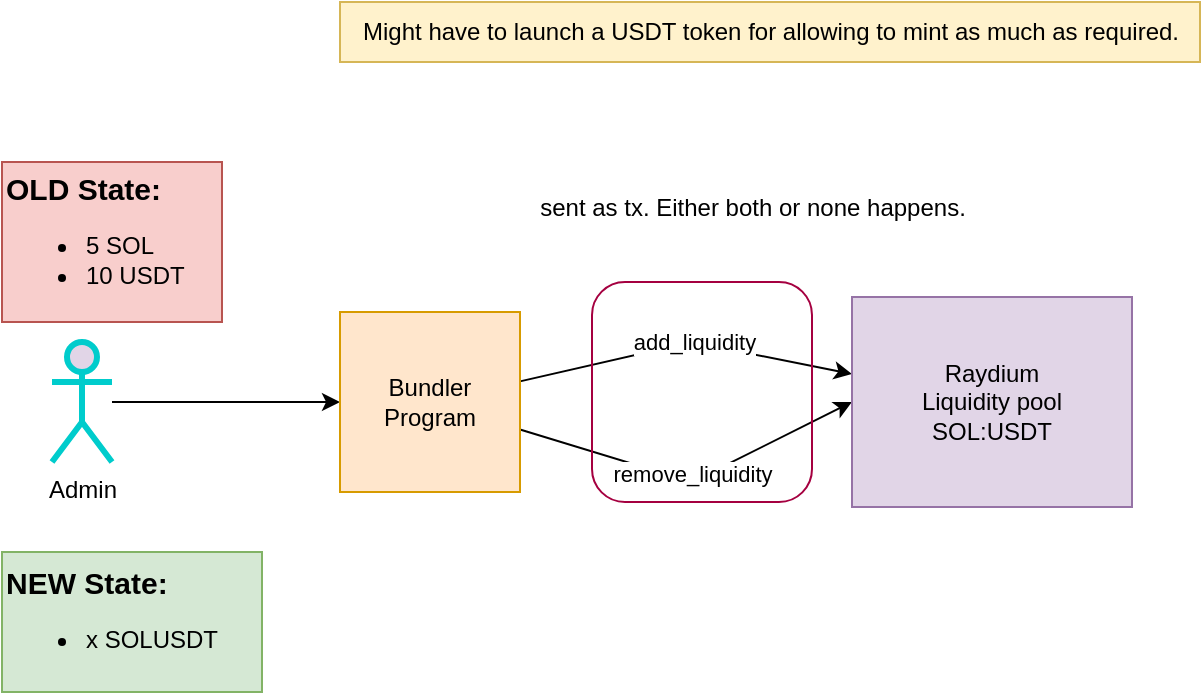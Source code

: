 <mxfile version="24.7.17" pages="2">
  <diagram name="CPI" id="DPqmwmxjTJps-dN5RHPh">
    <mxGraphModel dx="934" dy="675" grid="1" gridSize="10" guides="1" tooltips="1" connect="1" arrows="1" fold="1" page="1" pageScale="1" pageWidth="827" pageHeight="1169" math="0" shadow="0">
      <root>
        <mxCell id="0" />
        <mxCell id="1" parent="0" />
        <mxCell id="Yw0mslZlFB8rCvq_Caig-3" style="edgeStyle=orthogonalEdgeStyle;rounded=0;orthogonalLoop=1;jettySize=auto;html=1;entryX=0;entryY=0.5;entryDx=0;entryDy=0;" edge="1" parent="1" source="Yw0mslZlFB8rCvq_Caig-1" target="Yw0mslZlFB8rCvq_Caig-4">
          <mxGeometry relative="1" as="geometry">
            <mxPoint x="320" y="220" as="targetPoint" />
          </mxGeometry>
        </mxCell>
        <mxCell id="Yw0mslZlFB8rCvq_Caig-1" value="Admin" style="shape=umlActor;verticalLabelPosition=bottom;verticalAlign=top;html=1;outlineConnect=0;strokeWidth=3;fillColor=#e1d5e7;strokeColor=#00CCCC;" vertex="1" parent="1">
          <mxGeometry x="180" y="190" width="30" height="60" as="geometry" />
        </mxCell>
        <mxCell id="Yw0mslZlFB8rCvq_Caig-7" style="rounded=0;orthogonalLoop=1;jettySize=auto;html=1;" edge="1" parent="1" source="Yw0mslZlFB8rCvq_Caig-4" target="Yw0mslZlFB8rCvq_Caig-5">
          <mxGeometry relative="1" as="geometry">
            <Array as="points">
              <mxPoint x="500" y="190" />
            </Array>
          </mxGeometry>
        </mxCell>
        <mxCell id="Yw0mslZlFB8rCvq_Caig-8" value="add_liquidity" style="edgeLabel;html=1;align=center;verticalAlign=middle;resizable=0;points=[];" vertex="1" connectable="0" parent="Yw0mslZlFB8rCvq_Caig-7">
          <mxGeometry x="-0.182" y="2" relative="1" as="geometry">
            <mxPoint x="19" y="-2" as="offset" />
          </mxGeometry>
        </mxCell>
        <mxCell id="Yw0mslZlFB8rCvq_Caig-9" style="rounded=0;orthogonalLoop=1;jettySize=auto;html=1;entryX=0;entryY=0.5;entryDx=0;entryDy=0;" edge="1" parent="1" source="Yw0mslZlFB8rCvq_Caig-4" target="Yw0mslZlFB8rCvq_Caig-5">
          <mxGeometry relative="1" as="geometry">
            <Array as="points">
              <mxPoint x="500" y="260" />
            </Array>
          </mxGeometry>
        </mxCell>
        <mxCell id="Yw0mslZlFB8rCvq_Caig-10" value="remove_liquidity" style="edgeLabel;html=1;align=center;verticalAlign=middle;resizable=0;points=[];" vertex="1" connectable="0" parent="Yw0mslZlFB8rCvq_Caig-9">
          <mxGeometry x="-0.213" y="-1" relative="1" as="geometry">
            <mxPoint x="19" as="offset" />
          </mxGeometry>
        </mxCell>
        <mxCell id="Yw0mslZlFB8rCvq_Caig-4" value="Bundler&lt;div&gt;Program&lt;/div&gt;" style="rounded=0;whiteSpace=wrap;html=1;fillColor=#ffe6cc;strokeColor=#d79b00;" vertex="1" parent="1">
          <mxGeometry x="324" y="175" width="90" height="90" as="geometry" />
        </mxCell>
        <mxCell id="Yw0mslZlFB8rCvq_Caig-5" value="Raydium&lt;div&gt;Liquidity pool&lt;/div&gt;&lt;div&gt;SOL:USDT&lt;/div&gt;" style="rounded=0;whiteSpace=wrap;html=1;fillColor=#e1d5e7;strokeColor=#9673a6;" vertex="1" parent="1">
          <mxGeometry x="580" y="167.5" width="140" height="105" as="geometry" />
        </mxCell>
        <mxCell id="Yw0mslZlFB8rCvq_Caig-6" value="Might have to launch a USDT token for allowing to mint as much as required." style="text;html=1;align=center;verticalAlign=middle;resizable=0;points=[];autosize=1;strokeColor=#d6b656;fillColor=#fff2cc;" vertex="1" parent="1">
          <mxGeometry x="324" y="20" width="430" height="30" as="geometry" />
        </mxCell>
        <mxCell id="Yw0mslZlFB8rCvq_Caig-11" value="&lt;div&gt;&lt;font style=&quot;font-size: 15px;&quot;&gt;&lt;b&gt;OLD State:&lt;/b&gt;&lt;/font&gt;&lt;/div&gt;&lt;ul&gt;&lt;li&gt;5 SOL&lt;/li&gt;&lt;li&gt;10 USDT&lt;/li&gt;&lt;/ul&gt;" style="text;html=1;align=left;verticalAlign=middle;resizable=0;points=[];autosize=1;strokeColor=#b85450;fillColor=#f8cecc;" vertex="1" parent="1">
          <mxGeometry x="155" y="100" width="110" height="80" as="geometry" />
        </mxCell>
        <mxCell id="Yw0mslZlFB8rCvq_Caig-13" value="&lt;div&gt;&lt;font style=&quot;font-size: 15px;&quot;&gt;&lt;b&gt;NEW State:&lt;/b&gt;&lt;/font&gt;&lt;/div&gt;&lt;ul&gt;&lt;li&gt;x SOLUSDT&lt;/li&gt;&lt;/ul&gt;" style="text;html=1;align=left;verticalAlign=middle;resizable=0;points=[];autosize=1;strokeColor=#82b366;fillColor=#d5e8d4;" vertex="1" parent="1">
          <mxGeometry x="155" y="295" width="130" height="70" as="geometry" />
        </mxCell>
        <mxCell id="Yw0mslZlFB8rCvq_Caig-14" value="" style="rounded=1;whiteSpace=wrap;html=1;fillColor=none;fontColor=#ffffff;strokeColor=#A50040;" vertex="1" parent="1">
          <mxGeometry x="450" y="160" width="110" height="110" as="geometry" />
        </mxCell>
        <mxCell id="Yw0mslZlFB8rCvq_Caig-17" value="sent as tx. Either both or none happens." style="text;html=1;align=center;verticalAlign=middle;resizable=0;points=[];autosize=1;strokeColor=none;fillColor=none;" vertex="1" parent="1">
          <mxGeometry x="410" y="108" width="240" height="30" as="geometry" />
        </mxCell>
      </root>
    </mxGraphModel>
  </diagram>
  <diagram id="Man1PaAJwwtqO2D4vGcy" name="Token">
    <mxGraphModel dx="1444" dy="1044" grid="1" gridSize="10" guides="1" tooltips="1" connect="1" arrows="1" fold="1" page="1" pageScale="1" pageWidth="827" pageHeight="1169" math="0" shadow="0">
      <root>
        <mxCell id="0" />
        <mxCell id="1" parent="0" />
        <mxCell id="kFkQc45z5xIAt3aoJ0Zd-28" value="SPL Token" style="swimlane;whiteSpace=wrap;html=1;swimlaneFillColor=default;fillColor=#b1ddf0;strokeColor=#10739e;" vertex="1" parent="1">
          <mxGeometry x="150" width="1060" height="650" as="geometry" />
        </mxCell>
        <mxCell id="kFkQc45z5xIAt3aoJ0Zd-29" value="Series of PDAs is done.&lt;div&gt;1. Token Mint&lt;/div&gt;&lt;div&gt;2. Token Account&lt;/div&gt;&lt;div&gt;3. ATA for Alice&lt;/div&gt;&lt;div&gt;4. ATA for Bob&lt;/div&gt;&lt;div&gt;&lt;br&gt;&lt;/div&gt;&lt;div&gt;Then you can mint, transfer.&lt;/div&gt;&lt;div&gt;&lt;br&gt;&lt;/div&gt;&lt;div&gt;&lt;span style=&quot;background-color: rgb(153, 255, 153);&quot;&gt;NOTE: Always, remember that&lt;/span&gt;&lt;/div&gt;&lt;div&gt;&lt;span style=&quot;background-color: rgb(153, 255, 153);&quot;&gt;the TA &amp;amp; ATAs are holding data&amp;nbsp;&lt;/span&gt;&lt;/div&gt;&lt;div&gt;&lt;span style=&quot;background-color: rgb(153, 255, 153);&quot;&gt;for the token &amp;amp; users respectively.&lt;/span&gt;&lt;/div&gt;" style="text;html=1;align=center;verticalAlign=middle;resizable=0;points=[];autosize=1;strokeColor=none;fillColor=none;" vertex="1" parent="kFkQc45z5xIAt3aoJ0Zd-28">
          <mxGeometry x="10" y="70" width="200" height="170" as="geometry" />
        </mxCell>
        <mxCell id="kFkQc45z5xIAt3aoJ0Zd-1" value="&lt;font color=&quot;#000000&quot;&gt;Alice&lt;/font&gt;" style="shape=umlActor;verticalLabelPosition=bottom;verticalAlign=top;html=1;outlineConnect=0;strokeWidth=3;fillColor=#a0522d;strokeColor=#6D1F00;fontColor=#ffffff;" vertex="1" parent="kFkQc45z5xIAt3aoJ0Zd-28">
          <mxGeometry x="465" y="230.04" width="30" height="60" as="geometry" />
        </mxCell>
        <mxCell id="kFkQc45z5xIAt3aoJ0Zd-2" value="&lt;font color=&quot;#000000&quot;&gt;Bob&lt;/font&gt;" style="shape=umlActor;verticalLabelPosition=bottom;verticalAlign=top;html=1;outlineConnect=0;strokeWidth=3;fillColor=#fff2cc;strokeColor=#d6b656;" vertex="1" parent="kFkQc45z5xIAt3aoJ0Zd-28">
          <mxGeometry x="465" y="330.04" width="30" height="60" as="geometry" />
        </mxCell>
        <mxCell id="kFkQc45z5xIAt3aoJ0Zd-3" value="Admin/Owner" style="shape=umlActor;verticalLabelPosition=bottom;verticalAlign=top;html=1;outlineConnect=0;strokeWidth=3;fillColor=#e1d5e7;strokeColor=#00CCCC;" vertex="1" parent="kFkQc45z5xIAt3aoJ0Zd-28">
          <mxGeometry x="555" y="80.04" width="30" height="60" as="geometry" />
        </mxCell>
        <mxCell id="kFkQc45z5xIAt3aoJ0Zd-4" value="TokenProgram&lt;div&gt;(Default)&lt;/div&gt;" style="rounded=1;whiteSpace=wrap;html=1;" vertex="1" parent="kFkQc45z5xIAt3aoJ0Zd-28">
          <mxGeometry x="705" y="80.04" width="150" height="250" as="geometry" />
        </mxCell>
        <mxCell id="kFkQc45z5xIAt3aoJ0Zd-13" style="edgeStyle=orthogonalEdgeStyle;rounded=0;orthogonalLoop=1;jettySize=auto;html=1;entryX=0.25;entryY=0;entryDx=0;entryDy=0;curved=1;" edge="1" parent="kFkQc45z5xIAt3aoJ0Zd-28" source="kFkQc45z5xIAt3aoJ0Zd-5" target="kFkQc45z5xIAt3aoJ0Zd-6">
          <mxGeometry relative="1" as="geometry">
            <Array as="points">
              <mxPoint x="745" y="70.04" />
              <mxPoint x="787" y="70.04" />
            </Array>
          </mxGeometry>
        </mxCell>
        <mxCell id="kFkQc45z5xIAt3aoJ0Zd-14" style="edgeStyle=orthogonalEdgeStyle;rounded=0;orthogonalLoop=1;jettySize=auto;html=1;entryX=0.5;entryY=0;entryDx=0;entryDy=0;" edge="1" parent="kFkQc45z5xIAt3aoJ0Zd-28" source="kFkQc45z5xIAt3aoJ0Zd-5" target="kFkQc45z5xIAt3aoJ0Zd-7">
          <mxGeometry relative="1" as="geometry" />
        </mxCell>
        <mxCell id="kFkQc45z5xIAt3aoJ0Zd-15" style="edgeStyle=orthogonalEdgeStyle;rounded=0;orthogonalLoop=1;jettySize=auto;html=1;entryX=0.5;entryY=0;entryDx=0;entryDy=0;" edge="1" parent="kFkQc45z5xIAt3aoJ0Zd-28" source="kFkQc45z5xIAt3aoJ0Zd-5" target="kFkQc45z5xIAt3aoJ0Zd-8">
          <mxGeometry relative="1" as="geometry">
            <Array as="points">
              <mxPoint x="755" y="140.04" />
              <mxPoint x="785" y="140.04" />
            </Array>
          </mxGeometry>
        </mxCell>
        <mxCell id="kFkQc45z5xIAt3aoJ0Zd-5" value="1. Token Mint" style="rounded=0;whiteSpace=wrap;html=1;fontSize=9;fillColor=#e1d5e7;strokeColor=#9673a6;" vertex="1" parent="kFkQc45z5xIAt3aoJ0Zd-28">
          <mxGeometry x="725" y="90.04" width="40" height="30" as="geometry" />
        </mxCell>
        <mxCell id="kFkQc45z5xIAt3aoJ0Zd-6" value="2. Token Account" style="rounded=0;whiteSpace=wrap;html=1;fontSize=9;fillColor=#d5e8d4;strokeColor=#82b366;" vertex="1" parent="kFkQc45z5xIAt3aoJ0Zd-28">
          <mxGeometry x="778" y="90.04" width="35" height="30" as="geometry" />
        </mxCell>
        <mxCell id="kFkQc45z5xIAt3aoJ0Zd-7" value="3. Alice&#39;s ATA" style="rounded=0;whiteSpace=wrap;html=1;fontSize=9;fillColor=#a0522d;strokeColor=#6D1F00;fontColor=#ffffff;" vertex="1" parent="kFkQc45z5xIAt3aoJ0Zd-28">
          <mxGeometry x="715" y="152.04" width="40" height="30" as="geometry" />
        </mxCell>
        <mxCell id="kFkQc45z5xIAt3aoJ0Zd-8" value="4. Bob&#39;s ATA" style="rounded=0;whiteSpace=wrap;html=1;fontSize=9;fillColor=#fff2cc;strokeColor=#d6b656;" vertex="1" parent="kFkQc45z5xIAt3aoJ0Zd-28">
          <mxGeometry x="765" y="152.04" width="40" height="30" as="geometry" />
        </mxCell>
        <mxCell id="kFkQc45z5xIAt3aoJ0Zd-10" style="edgeStyle=orthogonalEdgeStyle;rounded=0;orthogonalLoop=1;jettySize=auto;html=1;entryX=1;entryY=0.5;entryDx=0;entryDy=0;curved=1;" edge="1" parent="kFkQc45z5xIAt3aoJ0Zd-28" target="kFkQc45z5xIAt3aoJ0Zd-8">
          <mxGeometry relative="1" as="geometry">
            <mxPoint x="480" y="412.04" as="sourcePoint" />
            <Array as="points">
              <mxPoint x="480" y="452.04" />
              <mxPoint x="915" y="452.04" />
              <mxPoint x="915" y="167.04" />
            </Array>
          </mxGeometry>
        </mxCell>
        <mxCell id="kFkQc45z5xIAt3aoJ0Zd-11" style="edgeStyle=orthogonalEdgeStyle;rounded=0;orthogonalLoop=1;jettySize=auto;html=1;entryX=0;entryY=0.5;entryDx=0;entryDy=0;curved=1;" edge="1" parent="kFkQc45z5xIAt3aoJ0Zd-28" source="kFkQc45z5xIAt3aoJ0Zd-3" target="kFkQc45z5xIAt3aoJ0Zd-5">
          <mxGeometry relative="1" as="geometry">
            <Array as="points">
              <mxPoint x="605" y="110.04" />
              <mxPoint x="605" y="105.04" />
            </Array>
          </mxGeometry>
        </mxCell>
        <mxCell id="kFkQc45z5xIAt3aoJ0Zd-12" style="edgeStyle=orthogonalEdgeStyle;rounded=0;orthogonalLoop=1;jettySize=auto;html=1;entryX=0.5;entryY=0;entryDx=0;entryDy=0;curved=1;" edge="1" parent="kFkQc45z5xIAt3aoJ0Zd-28" source="kFkQc45z5xIAt3aoJ0Zd-3" target="kFkQc45z5xIAt3aoJ0Zd-6">
          <mxGeometry relative="1" as="geometry">
            <Array as="points">
              <mxPoint x="570" y="50.04" />
              <mxPoint x="575" y="50.04" />
              <mxPoint x="575" y="40.04" />
              <mxPoint x="795" y="40.04" />
              <mxPoint x="795" y="50.04" />
              <mxPoint x="796" y="50.04" />
            </Array>
          </mxGeometry>
        </mxCell>
        <mxCell id="kFkQc45z5xIAt3aoJ0Zd-9" style="edgeStyle=orthogonalEdgeStyle;rounded=0;orthogonalLoop=1;jettySize=auto;html=1;entryX=0;entryY=0.25;entryDx=0;entryDy=0;curved=1;" edge="1" parent="kFkQc45z5xIAt3aoJ0Zd-28" target="kFkQc45z5xIAt3aoJ0Zd-7">
          <mxGeometry relative="1" as="geometry">
            <mxPoint x="495" y="282.04" as="sourcePoint" />
            <Array as="points">
              <mxPoint x="635" y="282.04" />
              <mxPoint x="635" y="159.04" />
            </Array>
          </mxGeometry>
        </mxCell>
        <mxCell id="kFkQc45z5xIAt3aoJ0Zd-30" value="Admin is the signer for&lt;div&gt;- minting&lt;/div&gt;&lt;div&gt;- coin distribution&lt;/div&gt;" style="text;html=1;align=left;verticalAlign=middle;resizable=0;points=[];autosize=1;strokeColor=none;fillColor=none;" vertex="1" parent="kFkQc45z5xIAt3aoJ0Zd-28">
          <mxGeometry x="410" y="90.04" width="140" height="60" as="geometry" />
        </mxCell>
        <mxCell id="kFkQc45z5xIAt3aoJ0Zd-24" value="&lt;span style=&quot;font-weight: 400; text-wrap: nowrap;&quot;&gt;Transfer tokens&lt;/span&gt;" style="swimlane;whiteSpace=wrap;html=1;fillColor=#d0cee2;strokeColor=#56517e;swimlaneFillColor=default;" vertex="1" parent="kFkQc45z5xIAt3aoJ0Zd-28">
          <mxGeometry x="40" y="350" width="280" height="220" as="geometry" />
        </mxCell>
        <mxCell id="kFkQc45z5xIAt3aoJ0Zd-19" style="edgeStyle=orthogonalEdgeStyle;rounded=0;orthogonalLoop=1;jettySize=auto;html=1;entryX=0;entryY=0.5;entryDx=0;entryDy=0;" edge="1" parent="kFkQc45z5xIAt3aoJ0Zd-24" source="kFkQc45z5xIAt3aoJ0Zd-16" target="kFkQc45z5xIAt3aoJ0Zd-17">
          <mxGeometry relative="1" as="geometry">
            <Array as="points">
              <mxPoint x="66" y="135" />
            </Array>
          </mxGeometry>
        </mxCell>
        <mxCell id="kFkQc45z5xIAt3aoJ0Zd-21" value="2000 DONUT" style="edgeLabel;html=1;align=center;verticalAlign=middle;resizable=0;points=[];" vertex="1" connectable="0" parent="kFkQc45z5xIAt3aoJ0Zd-19">
          <mxGeometry x="0.199" y="2" relative="1" as="geometry">
            <mxPoint as="offset" />
          </mxGeometry>
        </mxCell>
        <mxCell id="kFkQc45z5xIAt3aoJ0Zd-20" style="edgeStyle=orthogonalEdgeStyle;rounded=0;orthogonalLoop=1;jettySize=auto;html=1;entryX=0;entryY=0.5;entryDx=0;entryDy=0;exitX=0.5;exitY=1;exitDx=0;exitDy=0;" edge="1" parent="kFkQc45z5xIAt3aoJ0Zd-24" source="kFkQc45z5xIAt3aoJ0Zd-16" target="kFkQc45z5xIAt3aoJ0Zd-18">
          <mxGeometry relative="1" as="geometry">
            <Array as="points">
              <mxPoint x="56" y="90" />
              <mxPoint x="56" y="175" />
            </Array>
          </mxGeometry>
        </mxCell>
        <mxCell id="kFkQc45z5xIAt3aoJ0Zd-22" value="2000 DONUT" style="edgeLabel;html=1;align=center;verticalAlign=middle;resizable=0;points=[];" vertex="1" connectable="0" parent="kFkQc45z5xIAt3aoJ0Zd-20">
          <mxGeometry x="0.269" y="-1" relative="1" as="geometry">
            <mxPoint x="11" y="-1" as="offset" />
          </mxGeometry>
        </mxCell>
        <mxCell id="kFkQc45z5xIAt3aoJ0Zd-16" value="Token Mint" style="rounded=0;whiteSpace=wrap;html=1;fontSize=9;fillColor=#e1d5e7;strokeColor=#9673a6;" vertex="1" parent="kFkQc45z5xIAt3aoJ0Zd-24">
          <mxGeometry x="46" y="60" width="40" height="30" as="geometry" />
        </mxCell>
        <mxCell id="kFkQc45z5xIAt3aoJ0Zd-17" value="Alice&#39;s ATA" style="rounded=0;whiteSpace=wrap;html=1;fontSize=9;fillColor=#a0522d;strokeColor=#6D1F00;fontColor=#ffffff;" vertex="1" parent="kFkQc45z5xIAt3aoJ0Zd-24">
          <mxGeometry x="174" y="120" width="40" height="30" as="geometry" />
        </mxCell>
        <mxCell id="kFkQc45z5xIAt3aoJ0Zd-18" value="Bob&#39;s ATA" style="rounded=0;whiteSpace=wrap;html=1;fontSize=9;fillColor=#fff2cc;strokeColor=#d6b656;" vertex="1" parent="kFkQc45z5xIAt3aoJ0Zd-24">
          <mxGeometry x="174" y="160" width="40" height="30" as="geometry" />
        </mxCell>
      </root>
    </mxGraphModel>
  </diagram>
</mxfile>
